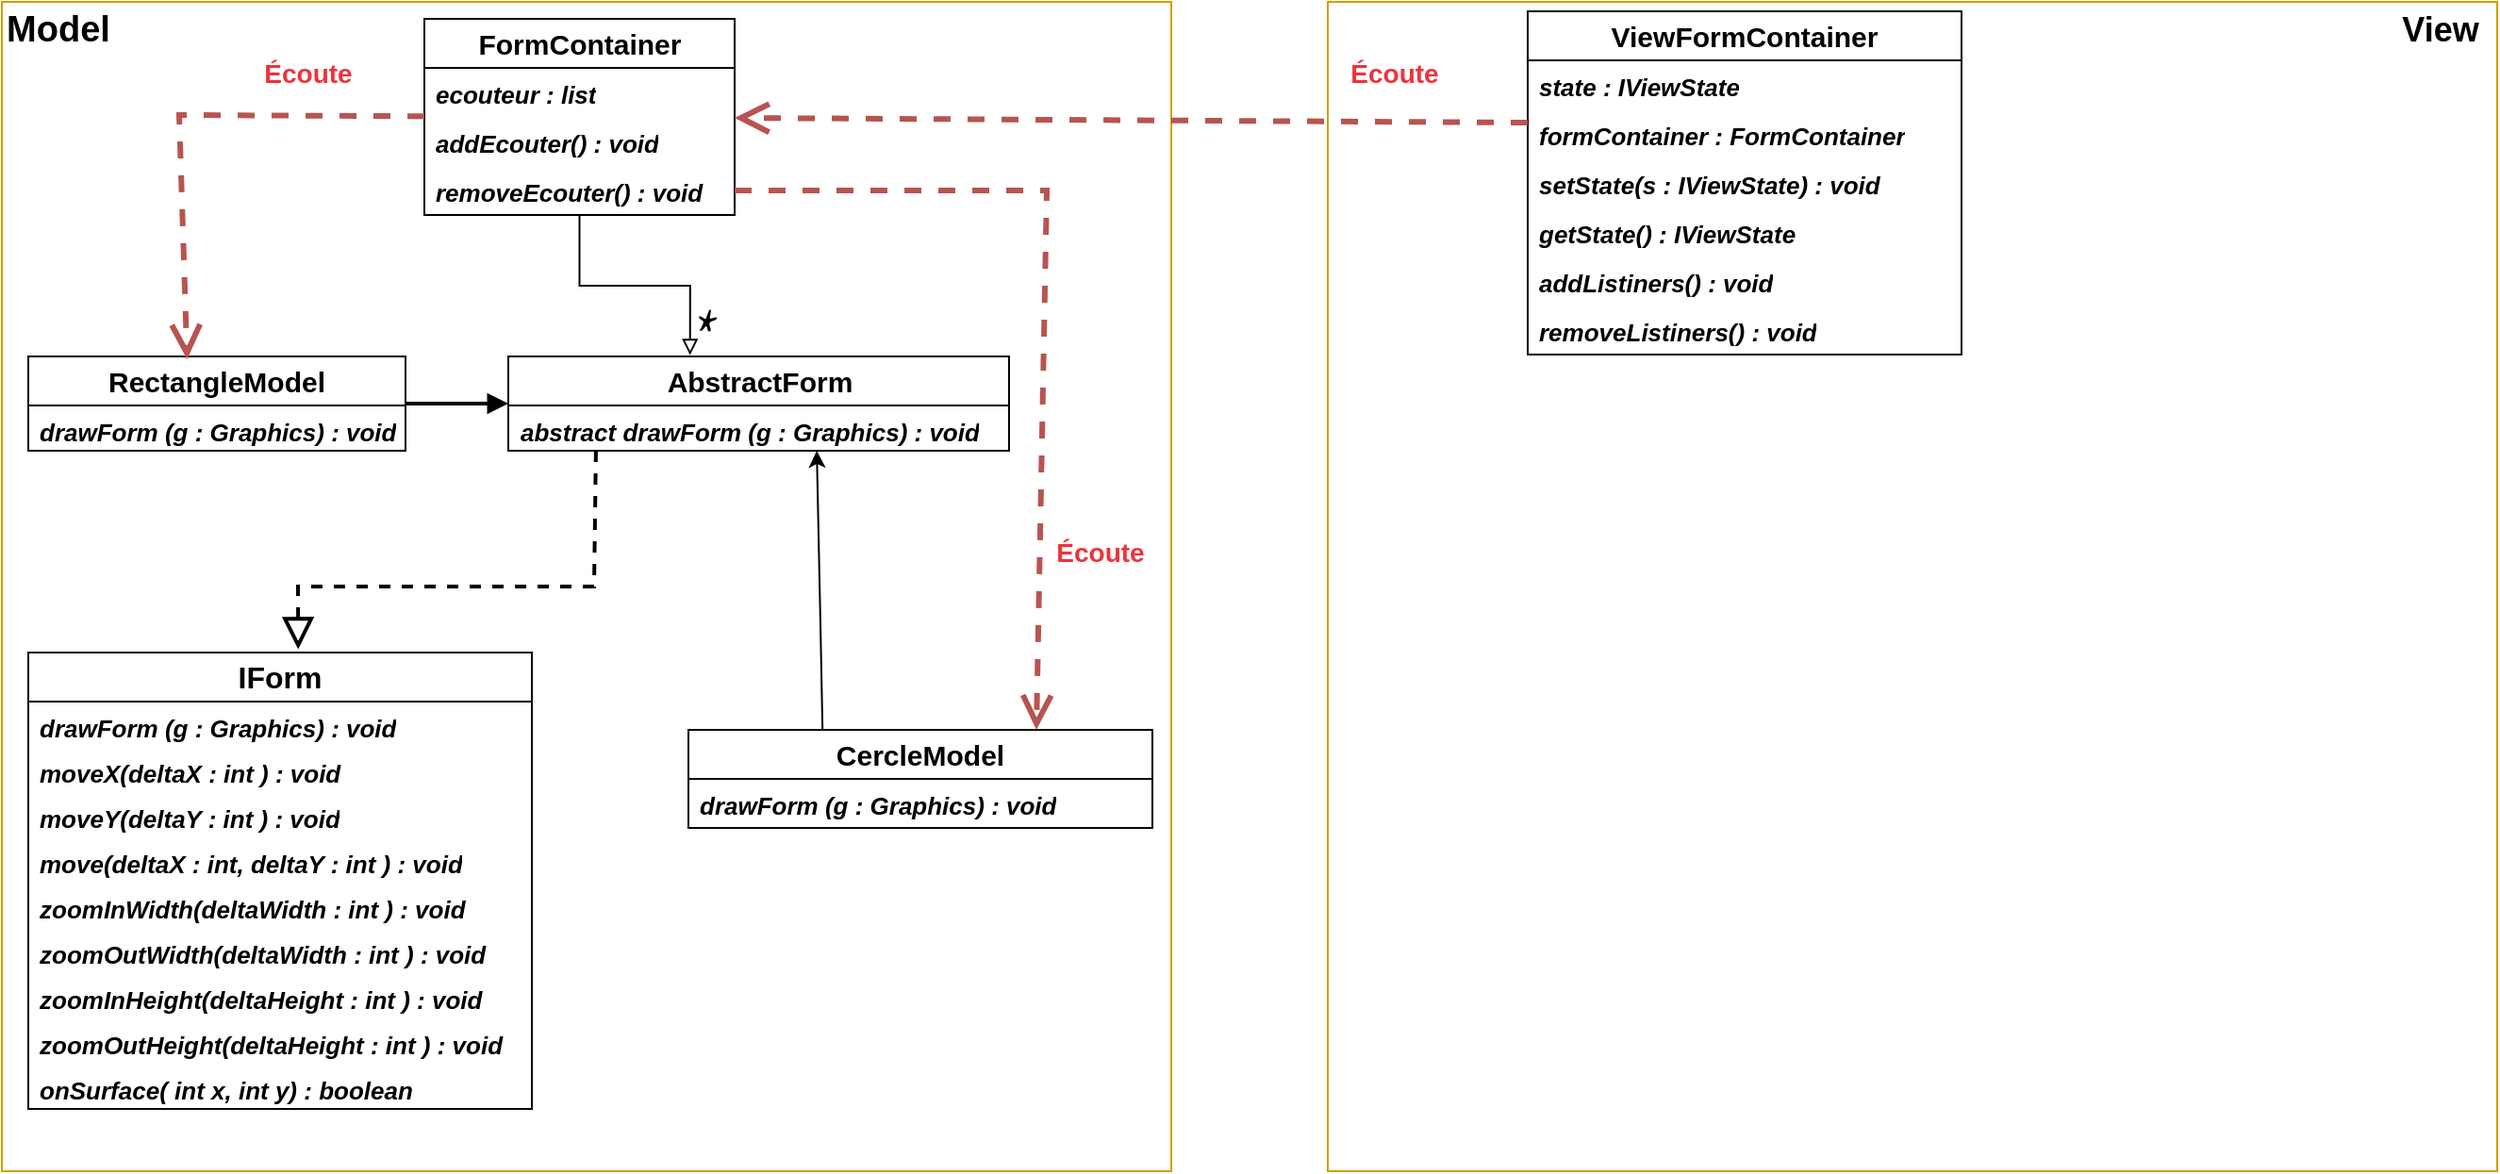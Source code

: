 <mxfile version="23.0.1" type="device">
  <diagram name="Page-1" id="7MAW4Ok9PyOAf3gbM8Nc">
    <mxGraphModel dx="3088" dy="1881" grid="1" gridSize="10" guides="1" tooltips="1" connect="1" arrows="1" fold="1" page="1" pageScale="1" pageWidth="827" pageHeight="1169" math="0" shadow="0">
      <root>
        <mxCell id="0" />
        <mxCell id="1" parent="0" />
        <mxCell id="iYEEN1SFcOfQrYxXXygI-125" value="" style="whiteSpace=wrap;html=1;aspect=fixed;glass=1;rounded=0;shadow=0;fillColor=none;strokeColor=#d79b00;fontStyle=1;fontSize=14;" parent="1" vertex="1">
          <mxGeometry x="-611" y="-810" width="620" height="620" as="geometry" />
        </mxCell>
        <mxCell id="iYEEN1SFcOfQrYxXXygI-104" value="" style="whiteSpace=wrap;html=1;aspect=fixed;glass=1;rounded=0;shadow=0;fillColor=none;strokeColor=#d79b00;" parent="1" vertex="1">
          <mxGeometry x="-1314" y="-810" width="620" height="620" as="geometry" />
        </mxCell>
        <mxCell id="iYEEN1SFcOfQrYxXXygI-85" value="IForm" style="swimlane;fontStyle=1;childLayout=stackLayout;horizontal=1;startSize=26;fillColor=none;horizontalStack=0;resizeParent=1;resizeParentMax=0;resizeLast=0;collapsible=1;marginBottom=0;whiteSpace=wrap;html=1;fontSize=16;" parent="1" vertex="1">
          <mxGeometry x="-1300" y="-465" width="267" height="242" as="geometry" />
        </mxCell>
        <mxCell id="yaGknA6ZXVtnzNLj6_gG-16" value="drawForm (g : Graphics) : void" style="text;strokeColor=none;fillColor=none;align=left;verticalAlign=top;spacingLeft=4;spacingRight=4;overflow=hidden;rotatable=0;points=[[0,0.5],[1,0.5]];portConstraint=eastwest;whiteSpace=wrap;html=1;fontSize=13;fontStyle=3" vertex="1" parent="iYEEN1SFcOfQrYxXXygI-85">
          <mxGeometry y="26" width="267" height="24" as="geometry" />
        </mxCell>
        <mxCell id="yaGknA6ZXVtnzNLj6_gG-12" value="moveX(deltaX : int ) : void" style="text;strokeColor=none;fillColor=none;align=left;verticalAlign=top;spacingLeft=4;spacingRight=4;overflow=hidden;rotatable=0;points=[[0,0.5],[1,0.5]];portConstraint=eastwest;whiteSpace=wrap;html=1;fontSize=13;fontStyle=3" vertex="1" parent="iYEEN1SFcOfQrYxXXygI-85">
          <mxGeometry y="50" width="267" height="24" as="geometry" />
        </mxCell>
        <mxCell id="yaGknA6ZXVtnzNLj6_gG-15" value="moveY(deltaY : int ) : void" style="text;strokeColor=none;fillColor=none;align=left;verticalAlign=top;spacingLeft=4;spacingRight=4;overflow=hidden;rotatable=0;points=[[0,0.5],[1,0.5]];portConstraint=eastwest;whiteSpace=wrap;html=1;fontSize=13;fontStyle=3" vertex="1" parent="iYEEN1SFcOfQrYxXXygI-85">
          <mxGeometry y="74" width="267" height="24" as="geometry" />
        </mxCell>
        <mxCell id="yaGknA6ZXVtnzNLj6_gG-14" value="move(deltaX : int, deltaY : int ) : void" style="text;strokeColor=none;fillColor=none;align=left;verticalAlign=top;spacingLeft=4;spacingRight=4;overflow=hidden;rotatable=0;points=[[0,0.5],[1,0.5]];portConstraint=eastwest;whiteSpace=wrap;html=1;fontSize=13;fontStyle=3" vertex="1" parent="iYEEN1SFcOfQrYxXXygI-85">
          <mxGeometry y="98" width="267" height="24" as="geometry" />
        </mxCell>
        <mxCell id="yaGknA6ZXVtnzNLj6_gG-20" value="zoomInWidth(deltaWidth : int ) : void" style="text;strokeColor=none;fillColor=none;align=left;verticalAlign=top;spacingLeft=4;spacingRight=4;overflow=hidden;rotatable=0;points=[[0,0.5],[1,0.5]];portConstraint=eastwest;whiteSpace=wrap;html=1;fontSize=13;fontStyle=3" vertex="1" parent="iYEEN1SFcOfQrYxXXygI-85">
          <mxGeometry y="122" width="267" height="24" as="geometry" />
        </mxCell>
        <mxCell id="yaGknA6ZXVtnzNLj6_gG-22" value="zoomOutWidth(deltaWidth : int ) : void" style="text;strokeColor=none;fillColor=none;align=left;verticalAlign=top;spacingLeft=4;spacingRight=4;overflow=hidden;rotatable=0;points=[[0,0.5],[1,0.5]];portConstraint=eastwest;whiteSpace=wrap;html=1;fontSize=13;fontStyle=3" vertex="1" parent="iYEEN1SFcOfQrYxXXygI-85">
          <mxGeometry y="146" width="267" height="24" as="geometry" />
        </mxCell>
        <mxCell id="yaGknA6ZXVtnzNLj6_gG-21" value="zoomInHeight(deltaHeight : int ) : void" style="text;strokeColor=none;fillColor=none;align=left;verticalAlign=top;spacingLeft=4;spacingRight=4;overflow=hidden;rotatable=0;points=[[0,0.5],[1,0.5]];portConstraint=eastwest;whiteSpace=wrap;html=1;fontSize=13;fontStyle=3" vertex="1" parent="iYEEN1SFcOfQrYxXXygI-85">
          <mxGeometry y="170" width="267" height="24" as="geometry" />
        </mxCell>
        <mxCell id="yaGknA6ZXVtnzNLj6_gG-23" value="zoomOutHeight(deltaHeight : int ) : void" style="text;strokeColor=none;fillColor=none;align=left;verticalAlign=top;spacingLeft=4;spacingRight=4;overflow=hidden;rotatable=0;points=[[0,0.5],[1,0.5]];portConstraint=eastwest;whiteSpace=wrap;html=1;fontSize=13;fontStyle=3" vertex="1" parent="iYEEN1SFcOfQrYxXXygI-85">
          <mxGeometry y="194" width="267" height="24" as="geometry" />
        </mxCell>
        <mxCell id="yaGknA6ZXVtnzNLj6_gG-13" value="onSurface( int x, int y) : boolean" style="text;strokeColor=none;fillColor=none;align=left;verticalAlign=top;spacingLeft=4;spacingRight=4;overflow=hidden;rotatable=0;points=[[0,0.5],[1,0.5]];portConstraint=eastwest;whiteSpace=wrap;html=1;fontSize=13;fontStyle=3" vertex="1" parent="iYEEN1SFcOfQrYxXXygI-85">
          <mxGeometry y="218" width="267" height="24" as="geometry" />
        </mxCell>
        <mxCell id="iYEEN1SFcOfQrYxXXygI-89" value="RectangleModel" style="swimlane;fontStyle=1;childLayout=stackLayout;horizontal=1;startSize=26;fillColor=none;horizontalStack=0;resizeParent=1;resizeParentMax=0;resizeLast=0;collapsible=1;marginBottom=0;whiteSpace=wrap;html=1;fontSize=15;" parent="1" vertex="1">
          <mxGeometry x="-1300" y="-622" width="200" height="50" as="geometry" />
        </mxCell>
        <mxCell id="yaGknA6ZXVtnzNLj6_gG-17" value="drawForm (g : Graphics) : void" style="text;strokeColor=none;fillColor=none;align=left;verticalAlign=top;spacingLeft=4;spacingRight=4;overflow=hidden;rotatable=0;points=[[0,0.5],[1,0.5]];portConstraint=eastwest;whiteSpace=wrap;html=1;fontSize=13;fontStyle=3" vertex="1" parent="iYEEN1SFcOfQrYxXXygI-89">
          <mxGeometry y="26" width="200" height="24" as="geometry" />
        </mxCell>
        <mxCell id="iYEEN1SFcOfQrYxXXygI-93" style="edgeStyle=orthogonalEdgeStyle;rounded=0;orthogonalLoop=1;jettySize=auto;html=1;endArrow=block;endFill=0;entryX=0.363;entryY=-0.014;entryDx=0;entryDy=0;entryPerimeter=0;" parent="1" source="iYEEN1SFcOfQrYxXXygI-94" target="yaGknA6ZXVtnzNLj6_gG-1" edge="1">
          <mxGeometry relative="1" as="geometry" />
        </mxCell>
        <mxCell id="iYEEN1SFcOfQrYxXXygI-94" value="&lt;div style=&quot;font-size: 15px;&quot;&gt;FormContainer&lt;/div&gt;" style="swimlane;fontStyle=1;childLayout=stackLayout;horizontal=1;startSize=26;fillColor=none;horizontalStack=0;resizeParent=1;resizeParentMax=0;resizeLast=0;collapsible=1;marginBottom=0;whiteSpace=wrap;html=1;fontSize=15;" parent="1" vertex="1">
          <mxGeometry x="-1090" y="-801" width="164.5" height="104" as="geometry" />
        </mxCell>
        <mxCell id="iYEEN1SFcOfQrYxXXygI-95" value="ecouteur : list" style="text;strokeColor=none;fillColor=none;align=left;verticalAlign=top;spacingLeft=4;spacingRight=4;overflow=hidden;rotatable=0;points=[[0,0.5],[1,0.5]];portConstraint=eastwest;whiteSpace=wrap;html=1;fontSize=13;fontStyle=3" parent="iYEEN1SFcOfQrYxXXygI-94" vertex="1">
          <mxGeometry y="26" width="164.5" height="26" as="geometry" />
        </mxCell>
        <mxCell id="iYEEN1SFcOfQrYxXXygI-96" value="addEcouter() : void" style="text;strokeColor=none;fillColor=none;align=left;verticalAlign=top;spacingLeft=4;spacingRight=4;overflow=hidden;rotatable=0;points=[[0,0.5],[1,0.5]];portConstraint=eastwest;whiteSpace=wrap;html=1;fontSize=13;fontStyle=3" parent="iYEEN1SFcOfQrYxXXygI-94" vertex="1">
          <mxGeometry y="52" width="164.5" height="26" as="geometry" />
        </mxCell>
        <mxCell id="iYEEN1SFcOfQrYxXXygI-97" value="removeEcouter() : void" style="text;strokeColor=none;fillColor=none;align=left;verticalAlign=top;spacingLeft=4;spacingRight=4;overflow=hidden;rotatable=0;points=[[0,0.5],[1,0.5]];portConstraint=eastwest;whiteSpace=wrap;html=1;fontSize=13;fontStyle=3" parent="iYEEN1SFcOfQrYxXXygI-94" vertex="1">
          <mxGeometry y="78" width="164.5" height="26" as="geometry" />
        </mxCell>
        <mxCell id="iYEEN1SFcOfQrYxXXygI-98" value="CercleModel" style="swimlane;fontStyle=1;childLayout=stackLayout;horizontal=1;startSize=26;fillColor=none;horizontalStack=0;resizeParent=1;resizeParentMax=0;resizeLast=0;collapsible=1;marginBottom=0;whiteSpace=wrap;html=1;fontSize=15;" parent="1" vertex="1">
          <mxGeometry x="-950" y="-424" width="246" height="52" as="geometry" />
        </mxCell>
        <mxCell id="iYEEN1SFcOfQrYxXXygI-99" value="drawForm (g : Graphics) : void" style="text;strokeColor=none;fillColor=none;align=left;verticalAlign=top;spacingLeft=4;spacingRight=4;overflow=hidden;rotatable=0;points=[[0,0.5],[1,0.5]];portConstraint=eastwest;whiteSpace=wrap;html=1;fontSize=13;fontStyle=3" parent="iYEEN1SFcOfQrYxXXygI-98" vertex="1">
          <mxGeometry y="26" width="246" height="26" as="geometry" />
        </mxCell>
        <mxCell id="iYEEN1SFcOfQrYxXXygI-105" value="&lt;b&gt;&lt;font style=&quot;font-size: 19px;&quot;&gt;Model&lt;/font&gt;&lt;/b&gt;" style="text;html=1;align=center;verticalAlign=middle;whiteSpace=wrap;rounded=0;fontFamily=Helvetica;fontSize=12;fontColor=default;" parent="1" vertex="1">
          <mxGeometry x="-1314" y="-810" width="60" height="30" as="geometry" />
        </mxCell>
        <mxCell id="iYEEN1SFcOfQrYxXXygI-115" value="ViewFormContainer" style="swimlane;fontStyle=1;childLayout=stackLayout;horizontal=1;startSize=26;fillColor=none;horizontalStack=0;resizeParent=1;resizeParentMax=0;resizeLast=0;collapsible=1;marginBottom=0;whiteSpace=wrap;html=1;fontSize=15;" parent="1" vertex="1">
          <mxGeometry x="-505" y="-805" width="230" height="182" as="geometry" />
        </mxCell>
        <mxCell id="iYEEN1SFcOfQrYxXXygI-116" value="state : IViewState" style="text;strokeColor=none;fillColor=none;align=left;verticalAlign=top;spacingLeft=4;spacingRight=4;overflow=hidden;rotatable=0;points=[[0,0.5],[1,0.5]];portConstraint=eastwest;whiteSpace=wrap;html=1;fontStyle=3;fontSize=13;" parent="iYEEN1SFcOfQrYxXXygI-115" vertex="1">
          <mxGeometry y="26" width="230" height="26" as="geometry" />
        </mxCell>
        <mxCell id="iYEEN1SFcOfQrYxXXygI-117" value="formContainer : FormContainer" style="text;strokeColor=none;fillColor=none;align=left;verticalAlign=top;spacingLeft=4;spacingRight=4;overflow=hidden;rotatable=0;points=[[0,0.5],[1,0.5]];portConstraint=eastwest;whiteSpace=wrap;html=1;fontStyle=3;fontSize=13;" parent="iYEEN1SFcOfQrYxXXygI-115" vertex="1">
          <mxGeometry y="52" width="230" height="26" as="geometry" />
        </mxCell>
        <mxCell id="yaGknA6ZXVtnzNLj6_gG-26" value="setState(s : IViewState) : void" style="text;strokeColor=none;fillColor=none;align=left;verticalAlign=top;spacingLeft=4;spacingRight=4;overflow=hidden;rotatable=0;points=[[0,0.5],[1,0.5]];portConstraint=eastwest;whiteSpace=wrap;html=1;fontStyle=3;fontSize=13;" vertex="1" parent="iYEEN1SFcOfQrYxXXygI-115">
          <mxGeometry y="78" width="230" height="26" as="geometry" />
        </mxCell>
        <mxCell id="yaGknA6ZXVtnzNLj6_gG-27" value="getState() : IViewState" style="text;strokeColor=none;fillColor=none;align=left;verticalAlign=top;spacingLeft=4;spacingRight=4;overflow=hidden;rotatable=0;points=[[0,0.5],[1,0.5]];portConstraint=eastwest;whiteSpace=wrap;html=1;fontStyle=3;fontSize=13;" vertex="1" parent="iYEEN1SFcOfQrYxXXygI-115">
          <mxGeometry y="104" width="230" height="26" as="geometry" />
        </mxCell>
        <mxCell id="yaGknA6ZXVtnzNLj6_gG-29" value="addListiners() : void" style="text;strokeColor=none;fillColor=none;align=left;verticalAlign=top;spacingLeft=4;spacingRight=4;overflow=hidden;rotatable=0;points=[[0,0.5],[1,0.5]];portConstraint=eastwest;whiteSpace=wrap;html=1;fontStyle=3;fontSize=13;" vertex="1" parent="iYEEN1SFcOfQrYxXXygI-115">
          <mxGeometry y="130" width="230" height="26" as="geometry" />
        </mxCell>
        <mxCell id="yaGknA6ZXVtnzNLj6_gG-30" value="removeListiners() : void" style="text;strokeColor=none;fillColor=none;align=left;verticalAlign=top;spacingLeft=4;spacingRight=4;overflow=hidden;rotatable=0;points=[[0,0.5],[1,0.5]];portConstraint=eastwest;whiteSpace=wrap;html=1;fontStyle=3;fontSize=13;" vertex="1" parent="iYEEN1SFcOfQrYxXXygI-115">
          <mxGeometry y="156" width="230" height="26" as="geometry" />
        </mxCell>
        <mxCell id="iYEEN1SFcOfQrYxXXygI-126" value="&lt;b style=&quot;font-size: 18px;&quot;&gt;View&lt;br&gt;&lt;/b&gt;" style="text;html=1;align=center;verticalAlign=middle;whiteSpace=wrap;rounded=0;fontFamily=Helvetica;fontSize=12;fontColor=default;" parent="1" vertex="1">
          <mxGeometry x="-51" y="-810" width="60" height="30" as="geometry" />
        </mxCell>
        <mxCell id="iYEEN1SFcOfQrYxXXygI-129" value="&lt;b&gt;&lt;font color=&quot;#ed333b&quot; style=&quot;font-size: 14px;&quot;&gt;Écoute&lt;/font&gt;&lt;/b&gt;" style="endArrow=open;endSize=12;dashed=1;html=1;rounded=0;fontFamily=Helvetica;fontSize=12;fontColor=default;fillColor=#f8cecc;strokeColor=#b85450;strokeWidth=3;exitX=0;exitY=0.269;exitDx=0;exitDy=0;exitPerimeter=0;" parent="1" source="iYEEN1SFcOfQrYxXXygI-117" target="iYEEN1SFcOfQrYxXXygI-94" edge="1">
          <mxGeometry x="-0.661" y="-26" width="160" relative="1" as="geometry">
            <mxPoint x="-308.86" y="-742.96" as="sourcePoint" />
            <mxPoint x="-890" y="-721.963" as="targetPoint" />
            <mxPoint as="offset" />
          </mxGeometry>
        </mxCell>
        <mxCell id="iYEEN1SFcOfQrYxXXygI-130" value="&lt;b&gt;&lt;font color=&quot;#ed333b&quot; style=&quot;font-size: 14px;&quot;&gt;Écoute&lt;/font&gt;&lt;/b&gt;" style="endArrow=open;endSize=12;dashed=1;html=1;rounded=0;fontFamily=Helvetica;fontSize=12;fontColor=default;fillColor=#f8cecc;strokeColor=#b85450;strokeWidth=3;entryX=0.421;entryY=0.029;entryDx=0;entryDy=0;entryPerimeter=0;" parent="1" source="iYEEN1SFcOfQrYxXXygI-94" target="iYEEN1SFcOfQrYxXXygI-89" edge="1">
          <mxGeometry x="-0.516" y="-22" width="160" relative="1" as="geometry">
            <mxPoint x="-1062.5" y="-756.152" as="sourcePoint" />
            <mxPoint x="-1240" y="-640" as="targetPoint" />
            <Array as="points">
              <mxPoint x="-1220" y="-750" />
            </Array>
            <mxPoint x="1" as="offset" />
          </mxGeometry>
        </mxCell>
        <mxCell id="yaGknA6ZXVtnzNLj6_gG-1" value="AbstractForm" style="swimlane;fontStyle=1;childLayout=stackLayout;horizontal=1;startSize=26;fillColor=none;horizontalStack=0;resizeParent=1;resizeParentMax=0;resizeLast=0;collapsible=1;marginBottom=0;whiteSpace=wrap;html=1;fontSize=15;" vertex="1" parent="1">
          <mxGeometry x="-1045.5" y="-622" width="265.5" height="50" as="geometry" />
        </mxCell>
        <mxCell id="yaGknA6ZXVtnzNLj6_gG-2" value="abstract drawForm (g : Graphics) : void" style="text;strokeColor=none;fillColor=none;align=left;verticalAlign=top;spacingLeft=4;spacingRight=4;overflow=hidden;rotatable=0;points=[[0,0.5],[1,0.5]];portConstraint=eastwest;whiteSpace=wrap;html=1;fontSize=13;fontStyle=3" vertex="1" parent="yaGknA6ZXVtnzNLj6_gG-1">
          <mxGeometry y="26" width="265.5" height="24" as="geometry" />
        </mxCell>
        <mxCell id="yaGknA6ZXVtnzNLj6_gG-7" value="" style="endArrow=block;dashed=1;endFill=0;endSize=12;html=1;rounded=0;hachureGap=4;fontFamily=Architects Daughter;fontSource=https%3A%2F%2Ffonts.googleapis.com%2Fcss%3Ffamily%3DArchitects%2BDaughter;fontSize=23;strokeWidth=2;entryX=0.536;entryY=-0.007;entryDx=0;entryDy=0;entryPerimeter=0;exitX=0.175;exitY=1;exitDx=0;exitDy=0;exitPerimeter=0;" edge="1" parent="1" source="yaGknA6ZXVtnzNLj6_gG-2" target="iYEEN1SFcOfQrYxXXygI-85">
          <mxGeometry width="160" relative="1" as="geometry">
            <mxPoint x="-1000" y="-560" as="sourcePoint" />
            <mxPoint x="-1076" y="-450" as="targetPoint" />
            <Array as="points">
              <mxPoint x="-1000" y="-500" />
              <mxPoint x="-1157" y="-500" />
            </Array>
          </mxGeometry>
        </mxCell>
        <mxCell id="yaGknA6ZXVtnzNLj6_gG-8" value="&lt;b&gt;&lt;font color=&quot;#ed333b&quot; style=&quot;font-size: 14px;&quot;&gt;Écoute&lt;/font&gt;&lt;/b&gt;" style="endArrow=open;endSize=12;dashed=1;html=1;rounded=0;fontFamily=Helvetica;fontSize=12;fontColor=default;fillColor=#f8cecc;strokeColor=#b85450;strokeWidth=3;entryX=0.75;entryY=0;entryDx=0;entryDy=0;" edge="1" parent="1" source="iYEEN1SFcOfQrYxXXygI-97" target="iYEEN1SFcOfQrYxXXygI-98">
          <mxGeometry x="0.579" y="32" width="160" relative="1" as="geometry">
            <mxPoint x="-630" y="-670" as="sourcePoint" />
            <mxPoint x="-798" y="-470" as="targetPoint" />
            <Array as="points">
              <mxPoint x="-890" y="-710" />
              <mxPoint x="-760" y="-710" />
            </Array>
            <mxPoint as="offset" />
          </mxGeometry>
        </mxCell>
        <mxCell id="yaGknA6ZXVtnzNLj6_gG-10" value="" style="endArrow=block;html=1;rounded=0;hachureGap=4;fontFamily=Architects Daughter;fontSource=https%3A%2F%2Ffonts.googleapis.com%2Fcss%3Ffamily%3DArchitects%2BDaughter;fontSize=16;endFill=1;strokeWidth=2;" edge="1" parent="1" source="iYEEN1SFcOfQrYxXXygI-89" target="yaGknA6ZXVtnzNLj6_gG-1">
          <mxGeometry width="50" height="50" relative="1" as="geometry">
            <mxPoint x="-1170" y="-360" as="sourcePoint" />
            <mxPoint x="-1120" y="-410" as="targetPoint" />
          </mxGeometry>
        </mxCell>
        <mxCell id="yaGknA6ZXVtnzNLj6_gG-18" value="" style="endArrow=classic;html=1;rounded=0;hachureGap=4;fontFamily=Architects Daughter;fontSource=https%3A%2F%2Ffonts.googleapis.com%2Fcss%3Ffamily%3DArchitects%2BDaughter;fontSize=16;exitX=0.289;exitY=-0.01;exitDx=0;exitDy=0;exitPerimeter=0;entryX=0.616;entryY=1;entryDx=0;entryDy=0;entryPerimeter=0;" edge="1" parent="1" source="iYEEN1SFcOfQrYxXXygI-98" target="yaGknA6ZXVtnzNLj6_gG-2">
          <mxGeometry width="50" height="50" relative="1" as="geometry">
            <mxPoint x="-881" y="-450" as="sourcePoint" />
            <mxPoint x="-880" y="-580" as="targetPoint" />
            <Array as="points">
              <mxPoint x="-880" y="-480" />
            </Array>
          </mxGeometry>
        </mxCell>
        <mxCell id="yaGknA6ZXVtnzNLj6_gG-19" value="*" style="text;html=1;strokeColor=none;fillColor=none;align=center;verticalAlign=middle;whiteSpace=wrap;rounded=0;fontSize=20;fontFamily=Architects Daughter;" vertex="1" parent="1">
          <mxGeometry x="-950" y="-650" width="20" height="20" as="geometry" />
        </mxCell>
        <mxCell id="yaGknA6ZXVtnzNLj6_gG-24" value="&amp;nbsp;" style="text;whiteSpace=wrap;html=1;fontSize=20;fontFamily=Architects Daughter;" vertex="1" parent="1">
          <mxGeometry x="-1150" y="-620" width="40" height="50" as="geometry" />
        </mxCell>
        <mxCell id="yaGknA6ZXVtnzNLj6_gG-25" value="&amp;nbsp;" style="text;whiteSpace=wrap;html=1;fontSize=20;fontFamily=Architects Daughter;" vertex="1" parent="1">
          <mxGeometry x="-1040" y="-790" width="40" height="50" as="geometry" />
        </mxCell>
      </root>
    </mxGraphModel>
  </diagram>
</mxfile>
